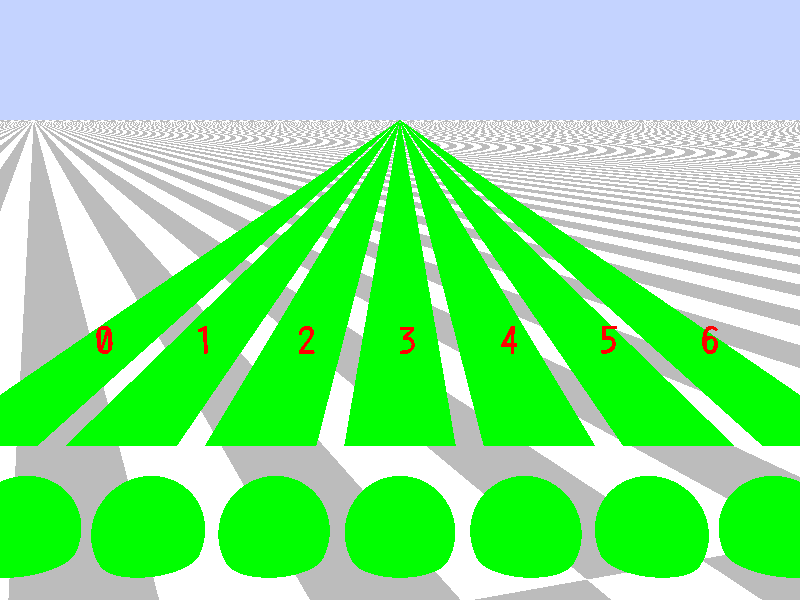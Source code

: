 // Persistence Of Vision Ray Tracer Scene Description File
// File: var_reflection.pov
// Vers: 3.5
// Desc: variable reflection demonstration scene
// Date: August 2001
// Auth: Christoph Hormann

// -w320 -h240
// -w512 -h384 +a0.3

// reflection samples:
// -------------------
// 0: constant reflection 0.5
// 1: variable reflection 0...1
// 2: variable reflection 0...1 fresnel formula
// 3: variable reflection 1...0 (inverse) fresnel formula
// 4: variable reflection fresnel formula, changed falloff
// 5: metallic reflection
// 6: colored reflection
// -------------------

#version 3.5;

#include "colors.inc"

global_settings {
  assumed_gamma 1
  max_trace_level 15
}

light_source {
  <1.5, -2.5, 2.5>*10000
  color rgb 1.0
}

camera {
  location    <0, -22, 6>
  direction   y
  sky         z
  up          z
  right       (4/3)*x
  look_at     <0, 0, 2>
  angle       44
}

sky_sphere {
  pigment {
    color rgb <0.55,0.65,1.0>
  }
  /*
  pigment {
    agate
    color_map {
      [0.6 color rgb 0.8 ]
      [0.6 color rgb 0.5 ]
    }
    scale 0.06
  }
  */
}

// ----------------------------------------

plane
{
  z, 0
  texture
  {
    pigment {
      checker
      color rgb 1
      color rgb 0.5

      scale <1.8,10000,1.0>
      translate -10
      rotate 20*z
    }
    finish {
      diffuse 0.7
    }
  }
}

// ----------------------------------------

#declare Cnt=0;

#while (Cnt < 7)

  text
  {
    ttf
    "crystal.ttf",
    str(Cnt,0,0),
    0.1,
    0

    rotate 90*x

    translate 0.3*z
    translate 2*y

    translate (-7.5+Cnt*2.5)*x

    texture {
      pigment { color rgb x }
    }

    no_reflection
    no_shadow
  }

  #declare Mat=
    material {
      texture {
        pigment { color rgbt <0, 1, 0, 1> }
        finish {
          ambient 0
          diffuse 0

          #switch (Cnt)
            #case (0)
              reflection 0.5
              #break
            #case (1)
              reflection {
                0, 1
              }
              #break
            #case (2)
              reflection {
                0, 1
                fresnel on
              }
              #break
            #case (3)
              reflection {
                1, 0
                fresnel on
              }
              #break
            #case (4)
              reflection {
                0, 1
                falloff 2
              }
              #break
            #case (5)
              reflection {
                0.8
                metallic
              }
              #break
            #case (6)
              reflection {
                <0, 1, 0>, <0, 0, 1>
                fresnel on
              }
              #break
          #end

          conserve_energy
        }
      }
      interior {
        ior 1.3
      }
    }


  box {
    <-1, -5, 0.25>, <1, 20000, 0.25>

    translate (-7.5+Cnt*2.5)*x

    material { Mat }
  }

  sphere {
    <0, 0, 0.5>, 1.1

    translate (-7.5+Cnt*2.5)*x

    scale 0.7

    translate -9*y

    material { Mat }
  }

  #declare Cnt=Cnt+1;
#end

